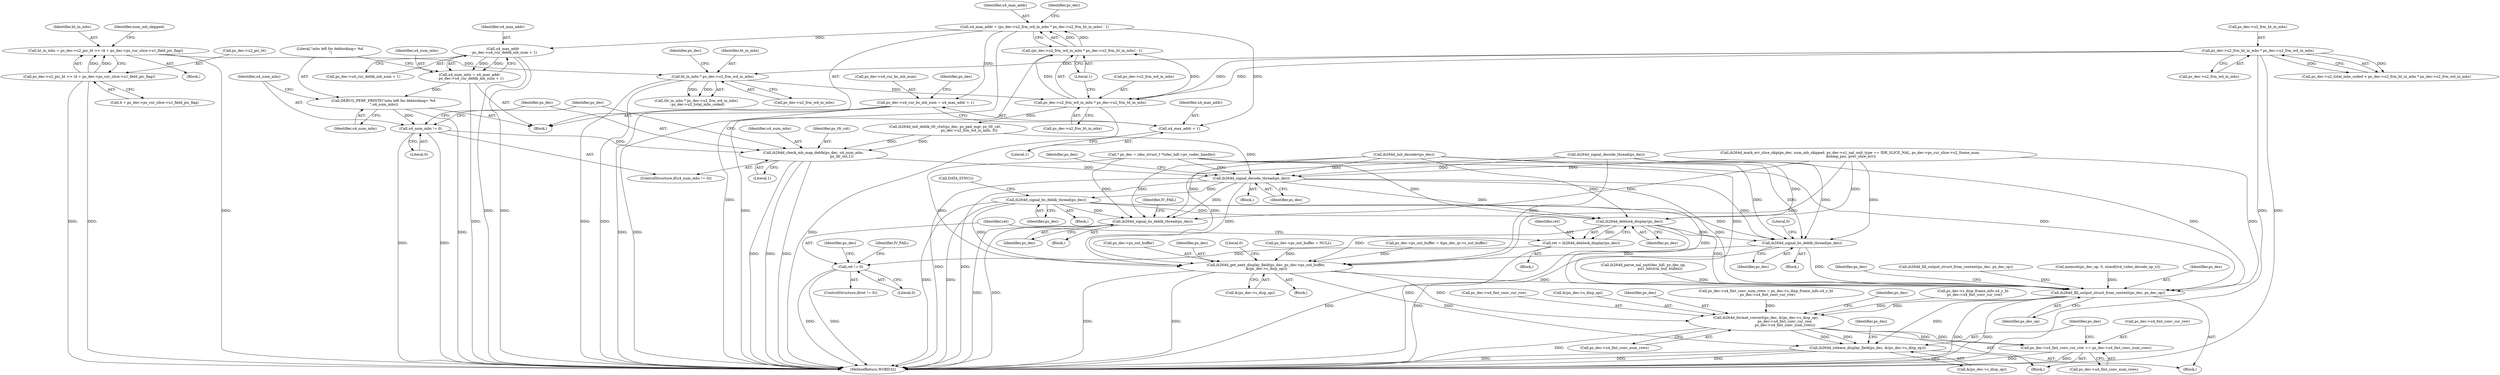 digraph "0_Android_494561291a503840f385fbcd11d9bc5f4dc502b8@integer" {
"1001679" [label="(Call,u4_max_addr = (ps_dec->u2_frm_wd_in_mbs * ps_dec->u2_frm_ht_in_mbs) - 1)"];
"1001681" [label="(Call,(ps_dec->u2_frm_wd_in_mbs * ps_dec->u2_frm_ht_in_mbs) - 1)"];
"1001682" [label="(Call,ps_dec->u2_frm_wd_in_mbs * ps_dec->u2_frm_ht_in_mbs)"];
"1001515" [label="(Call,ht_in_mbs * ps_dec->u2_frm_wd_in_mbs)"];
"1001499" [label="(Call,ht_in_mbs = ps_dec->u2_pic_ht >> (4 + ps_dec->ps_cur_slice->u1_field_pic_flag))"];
"1001501" [label="(Call,ps_dec->u2_pic_ht >> (4 + ps_dec->ps_cur_slice->u1_field_pic_flag))"];
"1001486" [label="(Call,ps_dec->u2_frm_ht_in_mbs * ps_dec->u2_frm_wd_in_mbs)"];
"1001690" [label="(Call,ps_dec->u4_cur_bs_mb_num = u4_max_addr + 1)"];
"1001694" [label="(Call,u4_max_addr + 1)"];
"1001707" [label="(Call,u4_max_addr\n - ps_dec->u4_cur_deblk_mb_num + 1)"];
"1001705" [label="(Call,u4_num_mbs = u4_max_addr\n - ps_dec->u4_cur_deblk_mb_num + 1)"];
"1001714" [label="(Call,DEBUG_PERF_PRINTF(\"mbs left for deblocking= %d \n\",u4_num_mbs))"];
"1001718" [label="(Call,u4_num_mbs != 0)"];
"1001721" [label="(Call,ih264d_check_mb_map_deblk(ps_dec, u4_num_mbs,\n                                                   ps_tfr_cxt,1))"];
"1001731" [label="(Call,ih264d_signal_decode_thread(ps_dec))"];
"1001740" [label="(Call,ih264d_signal_bs_deblk_thread(ps_dec))"];
"1001839" [label="(Call,ih264d_signal_bs_deblk_thread(ps_dec))"];
"1001901" [label="(Call,ih264d_deblock_display(ps_dec))"];
"1001899" [label="(Call,ret = ih264d_deblock_display(ps_dec))"];
"1001904" [label="(Call,ret != 0)"];
"1002023" [label="(Call,ih264d_signal_bs_deblk_thread(ps_dec))"];
"1002037" [label="(Call,ih264d_get_next_display_field(ps_dec, ps_dec->ps_out_buffer,\n &(ps_dec->s_disp_op)))"];
"1002065" [label="(Call,ih264d_fill_output_struct_from_context(ps_dec, ps_dec_op))"];
"1002096" [label="(Call,ih264d_format_convert(ps_dec, &(ps_dec->s_disp_op),\n                                  ps_dec->u4_fmt_conv_cur_row,\n                                  ps_dec->u4_fmt_conv_num_rows))"];
"1002108" [label="(Call,ps_dec->u4_fmt_conv_cur_row += ps_dec->u4_fmt_conv_num_rows)"];
"1002115" [label="(Call,ih264d_release_display_field(ps_dec, &(ps_dec->s_disp_op)))"];
"1002112" [label="(Call,ps_dec->u4_fmt_conv_num_rows)"];
"1001682" [label="(Call,ps_dec->u2_frm_wd_in_mbs * ps_dec->u2_frm_ht_in_mbs)"];
"1001517" [label="(Call,ps_dec->u2_frm_wd_in_mbs)"];
"1002102" [label="(Call,ps_dec->u4_fmt_conv_cur_row)"];
"1002067" [label="(Identifier,ps_dec_op)"];
"1002071" [label="(Identifier,ps_dec)"];
"1001521" [label="(Identifier,ps_dec)"];
"1002115" [label="(Call,ih264d_release_display_field(ps_dec, &(ps_dec->s_disp_op)))"];
"1002125" [label="(Identifier,ps_dec)"];
"1001499" [label="(Call,ht_in_mbs = ps_dec->u2_pic_ht >> (4 + ps_dec->ps_cur_slice->u1_field_pic_flag))"];
"1001697" [label="(Call,ih264d_init_deblk_tfr_ctxt(ps_dec, ps_pad_mgr, ps_tfr_cxt,\n                                           ps_dec->u2_frm_wd_in_mbs, 0))"];
"1001069" [label="(Call,ih264d_fill_output_struct_from_context(ps_dec, ps_dec_op))"];
"1001898" [label="(Block,)"];
"1001723" [label="(Identifier,u4_num_mbs)"];
"1001694" [label="(Call,u4_max_addr + 1)"];
"1001505" [label="(Call,4 + ps_dec->ps_cur_slice->u1_field_pic_flag)"];
"1002042" [label="(Call,&(ps_dec->s_disp_op))"];
"1001493" [label="(Block,)"];
"1001905" [label="(Identifier,ret)"];
"1002108" [label="(Call,ps_dec->u4_fmt_conv_cur_row += ps_dec->u4_fmt_conv_num_rows)"];
"1001514" [label="(Call,(ht_in_mbs * ps_dec->u2_frm_wd_in_mbs)\n - ps_dec->u2_total_mbs_coded)"];
"1001088" [label="(Call,ih264d_signal_decode_thread(ps_dec))"];
"1001728" [label="(Identifier,ps_dec)"];
"1002023" [label="(Call,ih264d_signal_bs_deblk_thread(ps_dec))"];
"1002037" [label="(Call,ih264d_get_next_display_field(ps_dec, ps_dec->ps_out_buffer,\n &(ps_dec->s_disp_op)))"];
"1001689" [label="(Literal,1)"];
"1002036" [label="(Block,)"];
"1001913" [label="(Identifier,ps_dec)"];
"1001705" [label="(Call,u4_num_mbs = u4_max_addr\n - ps_dec->u4_cur_deblk_mb_num + 1)"];
"1001690" [label="(Call,ps_dec->u4_cur_bs_mb_num = u4_max_addr + 1)"];
"1001736" [label="(Identifier,ps_dec)"];
"1001720" [label="(Literal,0)"];
"1002039" [label="(Call,ps_dec->ps_out_buffer)"];
"1002025" [label="(Block,)"];
"1001902" [label="(Identifier,ps_dec)"];
"1001515" [label="(Call,ht_in_mbs * ps_dec->u2_frm_wd_in_mbs)"];
"1001903" [label="(ControlStructure,if(ret != 0))"];
"1001725" [label="(Literal,1)"];
"1001486" [label="(Call,ps_dec->u2_frm_ht_in_mbs * ps_dec->u2_frm_wd_in_mbs)"];
"1001721" [label="(Call,ih264d_check_mb_map_deblk(ps_dec, u4_num_mbs,\n                                                   ps_tfr_cxt,1))"];
"1001715" [label="(Literal,\"mbs left for deblocking= %d \n\")"];
"1001838" [label="(Block,)"];
"1000229" [label="(Call,memset(ps_dec_op, 0, sizeof(ivd_video_decode_op_t)))"];
"1001707" [label="(Call,u4_max_addr\n - ps_dec->u4_cur_deblk_mb_num + 1)"];
"1001717" [label="(ControlStructure,if(u4_num_mbs != 0))"];
"1002066" [label="(Identifier,ps_dec)"];
"1001724" [label="(Identifier,ps_tfr_cxt)"];
"1002096" [label="(Call,ih264d_format_convert(ps_dec, &(ps_dec->s_disp_op),\n                                  ps_dec->u4_fmt_conv_cur_row,\n                                  ps_dec->u4_fmt_conv_num_rows))"];
"1001679" [label="(Call,u4_max_addr = (ps_dec->u2_frm_wd_in_mbs * ps_dec->u2_frm_ht_in_mbs) - 1)"];
"1001731" [label="(Call,ih264d_signal_decode_thread(ps_dec))"];
"1001839" [label="(Call,ih264d_signal_bs_deblk_thread(ps_dec))"];
"1002029" [label="(Literal,0)"];
"1001900" [label="(Identifier,ret)"];
"1001516" [label="(Identifier,ht_in_mbs)"];
"1001739" [label="(Block,)"];
"1001901" [label="(Call,ih264d_deblock_display(ps_dec))"];
"1001683" [label="(Call,ps_dec->u2_frm_wd_in_mbs)"];
"1002038" [label="(Identifier,ps_dec)"];
"1001482" [label="(Call,ps_dec->u2_total_mbs_coded < ps_dec->u2_frm_ht_in_mbs * ps_dec->u2_frm_wd_in_mbs)"];
"1001680" [label="(Identifier,u4_max_addr)"];
"1001490" [label="(Call,ps_dec->u2_frm_wd_in_mbs)"];
"1001719" [label="(Identifier,u4_num_mbs)"];
"1001708" [label="(Identifier,u4_max_addr)"];
"1000155" [label="(Call,* ps_dec = (dec_struct_t *)(dec_hdl->pv_codec_handle))"];
"1001635" [label="(Block,)"];
"1002098" [label="(Call,&(ps_dec->s_disp_op))"];
"1001842" [label="(Identifier,IV_FAIL)"];
"1002022" [label="(Block,)"];
"1001714" [label="(Call,DEBUG_PERF_PRINTF(\"mbs left for deblocking= %d \n\",u4_num_mbs))"];
"1001906" [label="(Literal,0)"];
"1001681" [label="(Call,(ps_dec->u2_frm_wd_in_mbs * ps_dec->u2_frm_ht_in_mbs) - 1)"];
"1001718" [label="(Call,u4_num_mbs != 0)"];
"1002048" [label="(Literal,0)"];
"1001695" [label="(Identifier,u4_max_addr)"];
"1000318" [label="(Call,ps_dec->ps_out_buffer = NULL)"];
"1002117" [label="(Call,&(ps_dec->s_disp_op))"];
"1001904" [label="(Call,ret != 0)"];
"1001501" [label="(Call,ps_dec->u2_pic_ht >> (4 + ps_dec->ps_cur_slice->u1_field_pic_flag))"];
"1001740" [label="(Call,ih264d_signal_bs_deblk_thread(ps_dec))"];
"1002082" [label="(Block,)"];
"1001716" [label="(Identifier,u4_num_mbs)"];
"1001502" [label="(Call,ps_dec->u2_pic_ht)"];
"1001741" [label="(Identifier,ps_dec)"];
"1002097" [label="(Identifier,ps_dec)"];
"1001686" [label="(Call,ps_dec->u2_frm_ht_in_mbs)"];
"1001899" [label="(Call,ret = ih264d_deblock_display(ps_dec))"];
"1002024" [label="(Identifier,ps_dec)"];
"1001742" [label="(Call,DATA_SYNC())"];
"1001692" [label="(Identifier,ps_dec)"];
"1002109" [label="(Call,ps_dec->u4_fmt_conv_cur_row)"];
"1001500" [label="(Identifier,ht_in_mbs)"];
"1001698" [label="(Identifier,ps_dec)"];
"1002065" [label="(Call,ih264d_fill_output_struct_from_context(ps_dec, ps_dec_op))"];
"1001691" [label="(Call,ps_dec->u4_cur_bs_mb_num)"];
"1000908" [label="(Call,ih264d_init_decoder(ps_dec))"];
"1002185" [label="(MethodReturn,WORD32)"];
"1001909" [label="(Identifier,IV_FAIL)"];
"1002116" [label="(Identifier,ps_dec)"];
"1001696" [label="(Literal,1)"];
"1001722" [label="(Identifier,ps_dec)"];
"1001706" [label="(Identifier,u4_num_mbs)"];
"1002083" [label="(Call,ps_dec->u4_fmt_conv_num_rows = ps_dec->s_disp_frame_info.u4_y_ht\n - ps_dec->u4_fmt_conv_cur_row)"];
"1002105" [label="(Call,ps_dec->u4_fmt_conv_num_rows)"];
"1001487" [label="(Call,ps_dec->u2_frm_ht_in_mbs)"];
"1001840" [label="(Identifier,ps_dec)"];
"1001297" [label="(Call,ih264d_parse_nal_unit(dec_hdl, ps_dec_op,\n                              pu1_bitstrm_buf, buflen))"];
"1001732" [label="(Identifier,ps_dec)"];
"1000331" [label="(Call,ps_dec->ps_out_buffer = &ps_dec_ip->s_out_buffer)"];
"1001555" [label="(Call,ih264d_mark_err_slice_skip(ps_dec, num_mb_skipped, ps_dec->u1_nal_unit_type == IDR_SLICE_NAL, ps_dec->ps_cur_slice->u2_frame_num,\n &temp_poc, prev_slice_err))"];
"1001513" [label="(Identifier,num_mb_skipped)"];
"1002110" [label="(Identifier,ps_dec)"];
"1002087" [label="(Call,ps_dec->s_disp_frame_info.u4_y_ht\n - ps_dec->u4_fmt_conv_cur_row)"];
"1001709" [label="(Call,ps_dec->u4_cur_deblk_mb_num + 1)"];
"1001663" [label="(Block,)"];
"1001679" -> "1001663"  [label="AST: "];
"1001679" -> "1001681"  [label="CFG: "];
"1001680" -> "1001679"  [label="AST: "];
"1001681" -> "1001679"  [label="AST: "];
"1001692" -> "1001679"  [label="CFG: "];
"1001679" -> "1002185"  [label="DDG: "];
"1001681" -> "1001679"  [label="DDG: "];
"1001681" -> "1001679"  [label="DDG: "];
"1001679" -> "1001690"  [label="DDG: "];
"1001679" -> "1001694"  [label="DDG: "];
"1001679" -> "1001707"  [label="DDG: "];
"1001681" -> "1001689"  [label="CFG: "];
"1001682" -> "1001681"  [label="AST: "];
"1001689" -> "1001681"  [label="AST: "];
"1001681" -> "1002185"  [label="DDG: "];
"1001682" -> "1001681"  [label="DDG: "];
"1001682" -> "1001681"  [label="DDG: "];
"1001682" -> "1001686"  [label="CFG: "];
"1001683" -> "1001682"  [label="AST: "];
"1001686" -> "1001682"  [label="AST: "];
"1001689" -> "1001682"  [label="CFG: "];
"1001682" -> "1002185"  [label="DDG: "];
"1001515" -> "1001682"  [label="DDG: "];
"1001486" -> "1001682"  [label="DDG: "];
"1001486" -> "1001682"  [label="DDG: "];
"1001682" -> "1001697"  [label="DDG: "];
"1001515" -> "1001514"  [label="AST: "];
"1001515" -> "1001517"  [label="CFG: "];
"1001516" -> "1001515"  [label="AST: "];
"1001517" -> "1001515"  [label="AST: "];
"1001521" -> "1001515"  [label="CFG: "];
"1001515" -> "1002185"  [label="DDG: "];
"1001515" -> "1002185"  [label="DDG: "];
"1001515" -> "1001514"  [label="DDG: "];
"1001515" -> "1001514"  [label="DDG: "];
"1001499" -> "1001515"  [label="DDG: "];
"1001486" -> "1001515"  [label="DDG: "];
"1001499" -> "1001493"  [label="AST: "];
"1001499" -> "1001501"  [label="CFG: "];
"1001500" -> "1001499"  [label="AST: "];
"1001501" -> "1001499"  [label="AST: "];
"1001513" -> "1001499"  [label="CFG: "];
"1001499" -> "1002185"  [label="DDG: "];
"1001501" -> "1001499"  [label="DDG: "];
"1001501" -> "1001499"  [label="DDG: "];
"1001501" -> "1001505"  [label="CFG: "];
"1001502" -> "1001501"  [label="AST: "];
"1001505" -> "1001501"  [label="AST: "];
"1001501" -> "1002185"  [label="DDG: "];
"1001501" -> "1002185"  [label="DDG: "];
"1001486" -> "1001482"  [label="AST: "];
"1001486" -> "1001490"  [label="CFG: "];
"1001487" -> "1001486"  [label="AST: "];
"1001490" -> "1001486"  [label="AST: "];
"1001482" -> "1001486"  [label="CFG: "];
"1001486" -> "1002185"  [label="DDG: "];
"1001486" -> "1002185"  [label="DDG: "];
"1001486" -> "1001482"  [label="DDG: "];
"1001486" -> "1001482"  [label="DDG: "];
"1001690" -> "1001663"  [label="AST: "];
"1001690" -> "1001694"  [label="CFG: "];
"1001691" -> "1001690"  [label="AST: "];
"1001694" -> "1001690"  [label="AST: "];
"1001698" -> "1001690"  [label="CFG: "];
"1001690" -> "1002185"  [label="DDG: "];
"1001690" -> "1002185"  [label="DDG: "];
"1001694" -> "1001696"  [label="CFG: "];
"1001695" -> "1001694"  [label="AST: "];
"1001696" -> "1001694"  [label="AST: "];
"1001707" -> "1001705"  [label="AST: "];
"1001707" -> "1001709"  [label="CFG: "];
"1001708" -> "1001707"  [label="AST: "];
"1001709" -> "1001707"  [label="AST: "];
"1001705" -> "1001707"  [label="CFG: "];
"1001707" -> "1002185"  [label="DDG: "];
"1001707" -> "1002185"  [label="DDG: "];
"1001707" -> "1001705"  [label="DDG: "];
"1001707" -> "1001705"  [label="DDG: "];
"1001705" -> "1001663"  [label="AST: "];
"1001706" -> "1001705"  [label="AST: "];
"1001715" -> "1001705"  [label="CFG: "];
"1001705" -> "1002185"  [label="DDG: "];
"1001705" -> "1001714"  [label="DDG: "];
"1001714" -> "1001663"  [label="AST: "];
"1001714" -> "1001716"  [label="CFG: "];
"1001715" -> "1001714"  [label="AST: "];
"1001716" -> "1001714"  [label="AST: "];
"1001719" -> "1001714"  [label="CFG: "];
"1001714" -> "1002185"  [label="DDG: "];
"1001714" -> "1001718"  [label="DDG: "];
"1001718" -> "1001717"  [label="AST: "];
"1001718" -> "1001720"  [label="CFG: "];
"1001719" -> "1001718"  [label="AST: "];
"1001720" -> "1001718"  [label="AST: "];
"1001722" -> "1001718"  [label="CFG: "];
"1001728" -> "1001718"  [label="CFG: "];
"1001718" -> "1002185"  [label="DDG: "];
"1001718" -> "1002185"  [label="DDG: "];
"1001718" -> "1001721"  [label="DDG: "];
"1001721" -> "1001717"  [label="AST: "];
"1001721" -> "1001725"  [label="CFG: "];
"1001722" -> "1001721"  [label="AST: "];
"1001723" -> "1001721"  [label="AST: "];
"1001724" -> "1001721"  [label="AST: "];
"1001725" -> "1001721"  [label="AST: "];
"1001728" -> "1001721"  [label="CFG: "];
"1001721" -> "1002185"  [label="DDG: "];
"1001721" -> "1002185"  [label="DDG: "];
"1001721" -> "1002185"  [label="DDG: "];
"1001697" -> "1001721"  [label="DDG: "];
"1001697" -> "1001721"  [label="DDG: "];
"1001721" -> "1001731"  [label="DDG: "];
"1001731" -> "1001635"  [label="AST: "];
"1001731" -> "1001732"  [label="CFG: "];
"1001732" -> "1001731"  [label="AST: "];
"1001736" -> "1001731"  [label="CFG: "];
"1001731" -> "1002185"  [label="DDG: "];
"1001731" -> "1002185"  [label="DDG: "];
"1001555" -> "1001731"  [label="DDG: "];
"1001088" -> "1001731"  [label="DDG: "];
"1001697" -> "1001731"  [label="DDG: "];
"1000155" -> "1001731"  [label="DDG: "];
"1000908" -> "1001731"  [label="DDG: "];
"1001731" -> "1001740"  [label="DDG: "];
"1001731" -> "1001839"  [label="DDG: "];
"1001731" -> "1001901"  [label="DDG: "];
"1001731" -> "1002023"  [label="DDG: "];
"1001731" -> "1002037"  [label="DDG: "];
"1001731" -> "1002065"  [label="DDG: "];
"1001740" -> "1001739"  [label="AST: "];
"1001740" -> "1001741"  [label="CFG: "];
"1001741" -> "1001740"  [label="AST: "];
"1001742" -> "1001740"  [label="CFG: "];
"1001740" -> "1002185"  [label="DDG: "];
"1001740" -> "1002185"  [label="DDG: "];
"1001740" -> "1001839"  [label="DDG: "];
"1001740" -> "1001901"  [label="DDG: "];
"1001740" -> "1002023"  [label="DDG: "];
"1001740" -> "1002037"  [label="DDG: "];
"1001740" -> "1002065"  [label="DDG: "];
"1001839" -> "1001838"  [label="AST: "];
"1001839" -> "1001840"  [label="CFG: "];
"1001840" -> "1001839"  [label="AST: "];
"1001842" -> "1001839"  [label="CFG: "];
"1001839" -> "1002185"  [label="DDG: "];
"1001839" -> "1002185"  [label="DDG: "];
"1001555" -> "1001839"  [label="DDG: "];
"1001088" -> "1001839"  [label="DDG: "];
"1000155" -> "1001839"  [label="DDG: "];
"1000908" -> "1001839"  [label="DDG: "];
"1001901" -> "1001899"  [label="AST: "];
"1001901" -> "1001902"  [label="CFG: "];
"1001902" -> "1001901"  [label="AST: "];
"1001899" -> "1001901"  [label="CFG: "];
"1001901" -> "1002185"  [label="DDG: "];
"1001901" -> "1001899"  [label="DDG: "];
"1001555" -> "1001901"  [label="DDG: "];
"1001088" -> "1001901"  [label="DDG: "];
"1000155" -> "1001901"  [label="DDG: "];
"1000908" -> "1001901"  [label="DDG: "];
"1001901" -> "1002023"  [label="DDG: "];
"1001901" -> "1002037"  [label="DDG: "];
"1001901" -> "1002065"  [label="DDG: "];
"1001899" -> "1001898"  [label="AST: "];
"1001900" -> "1001899"  [label="AST: "];
"1001905" -> "1001899"  [label="CFG: "];
"1001899" -> "1002185"  [label="DDG: "];
"1001899" -> "1001904"  [label="DDG: "];
"1001904" -> "1001903"  [label="AST: "];
"1001904" -> "1001906"  [label="CFG: "];
"1001905" -> "1001904"  [label="AST: "];
"1001906" -> "1001904"  [label="AST: "];
"1001909" -> "1001904"  [label="CFG: "];
"1001913" -> "1001904"  [label="CFG: "];
"1001904" -> "1002185"  [label="DDG: "];
"1001904" -> "1002185"  [label="DDG: "];
"1002023" -> "1002022"  [label="AST: "];
"1002023" -> "1002024"  [label="CFG: "];
"1002024" -> "1002023"  [label="AST: "];
"1002029" -> "1002023"  [label="CFG: "];
"1002023" -> "1002185"  [label="DDG: "];
"1001555" -> "1002023"  [label="DDG: "];
"1001088" -> "1002023"  [label="DDG: "];
"1000155" -> "1002023"  [label="DDG: "];
"1000908" -> "1002023"  [label="DDG: "];
"1002023" -> "1002037"  [label="DDG: "];
"1002023" -> "1002065"  [label="DDG: "];
"1002037" -> "1002036"  [label="AST: "];
"1002037" -> "1002042"  [label="CFG: "];
"1002038" -> "1002037"  [label="AST: "];
"1002039" -> "1002037"  [label="AST: "];
"1002042" -> "1002037"  [label="AST: "];
"1002048" -> "1002037"  [label="CFG: "];
"1002037" -> "1002185"  [label="DDG: "];
"1002037" -> "1002185"  [label="DDG: "];
"1001555" -> "1002037"  [label="DDG: "];
"1001088" -> "1002037"  [label="DDG: "];
"1000155" -> "1002037"  [label="DDG: "];
"1000908" -> "1002037"  [label="DDG: "];
"1000318" -> "1002037"  [label="DDG: "];
"1000331" -> "1002037"  [label="DDG: "];
"1002037" -> "1002065"  [label="DDG: "];
"1002037" -> "1002096"  [label="DDG: "];
"1002037" -> "1002115"  [label="DDG: "];
"1002065" -> "1002025"  [label="AST: "];
"1002065" -> "1002067"  [label="CFG: "];
"1002066" -> "1002065"  [label="AST: "];
"1002067" -> "1002065"  [label="AST: "];
"1002071" -> "1002065"  [label="CFG: "];
"1002065" -> "1002185"  [label="DDG: "];
"1002065" -> "1002185"  [label="DDG: "];
"1001555" -> "1002065"  [label="DDG: "];
"1001088" -> "1002065"  [label="DDG: "];
"1000155" -> "1002065"  [label="DDG: "];
"1000908" -> "1002065"  [label="DDG: "];
"1001297" -> "1002065"  [label="DDG: "];
"1001069" -> "1002065"  [label="DDG: "];
"1000229" -> "1002065"  [label="DDG: "];
"1002065" -> "1002096"  [label="DDG: "];
"1002065" -> "1002115"  [label="DDG: "];
"1002096" -> "1002082"  [label="AST: "];
"1002096" -> "1002105"  [label="CFG: "];
"1002097" -> "1002096"  [label="AST: "];
"1002098" -> "1002096"  [label="AST: "];
"1002102" -> "1002096"  [label="AST: "];
"1002105" -> "1002096"  [label="AST: "];
"1002110" -> "1002096"  [label="CFG: "];
"1002096" -> "1002185"  [label="DDG: "];
"1002087" -> "1002096"  [label="DDG: "];
"1002083" -> "1002096"  [label="DDG: "];
"1002096" -> "1002108"  [label="DDG: "];
"1002096" -> "1002108"  [label="DDG: "];
"1002096" -> "1002115"  [label="DDG: "];
"1002096" -> "1002115"  [label="DDG: "];
"1002108" -> "1002082"  [label="AST: "];
"1002108" -> "1002112"  [label="CFG: "];
"1002109" -> "1002108"  [label="AST: "];
"1002112" -> "1002108"  [label="AST: "];
"1002116" -> "1002108"  [label="CFG: "];
"1002108" -> "1002185"  [label="DDG: "];
"1002108" -> "1002185"  [label="DDG: "];
"1002115" -> "1002025"  [label="AST: "];
"1002115" -> "1002117"  [label="CFG: "];
"1002116" -> "1002115"  [label="AST: "];
"1002117" -> "1002115"  [label="AST: "];
"1002125" -> "1002115"  [label="CFG: "];
"1002115" -> "1002185"  [label="DDG: "];
"1002115" -> "1002185"  [label="DDG: "];
"1002115" -> "1002185"  [label="DDG: "];
}
